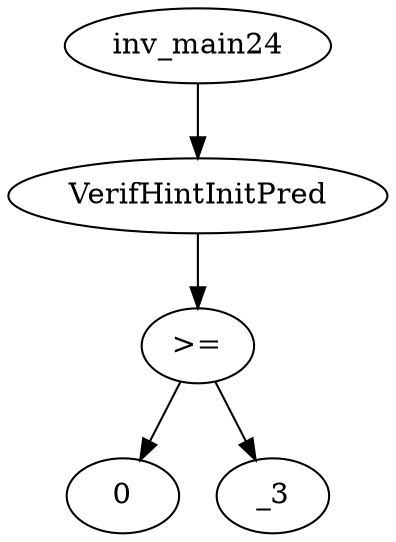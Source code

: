 digraph dag {
0 [label="inv_main24"];
1 [label="VerifHintInitPred"];
2 [label=">="];
3 [label="0"];
4 [label="_3"];
0->1
1->2
2->4
2 -> 3
}
